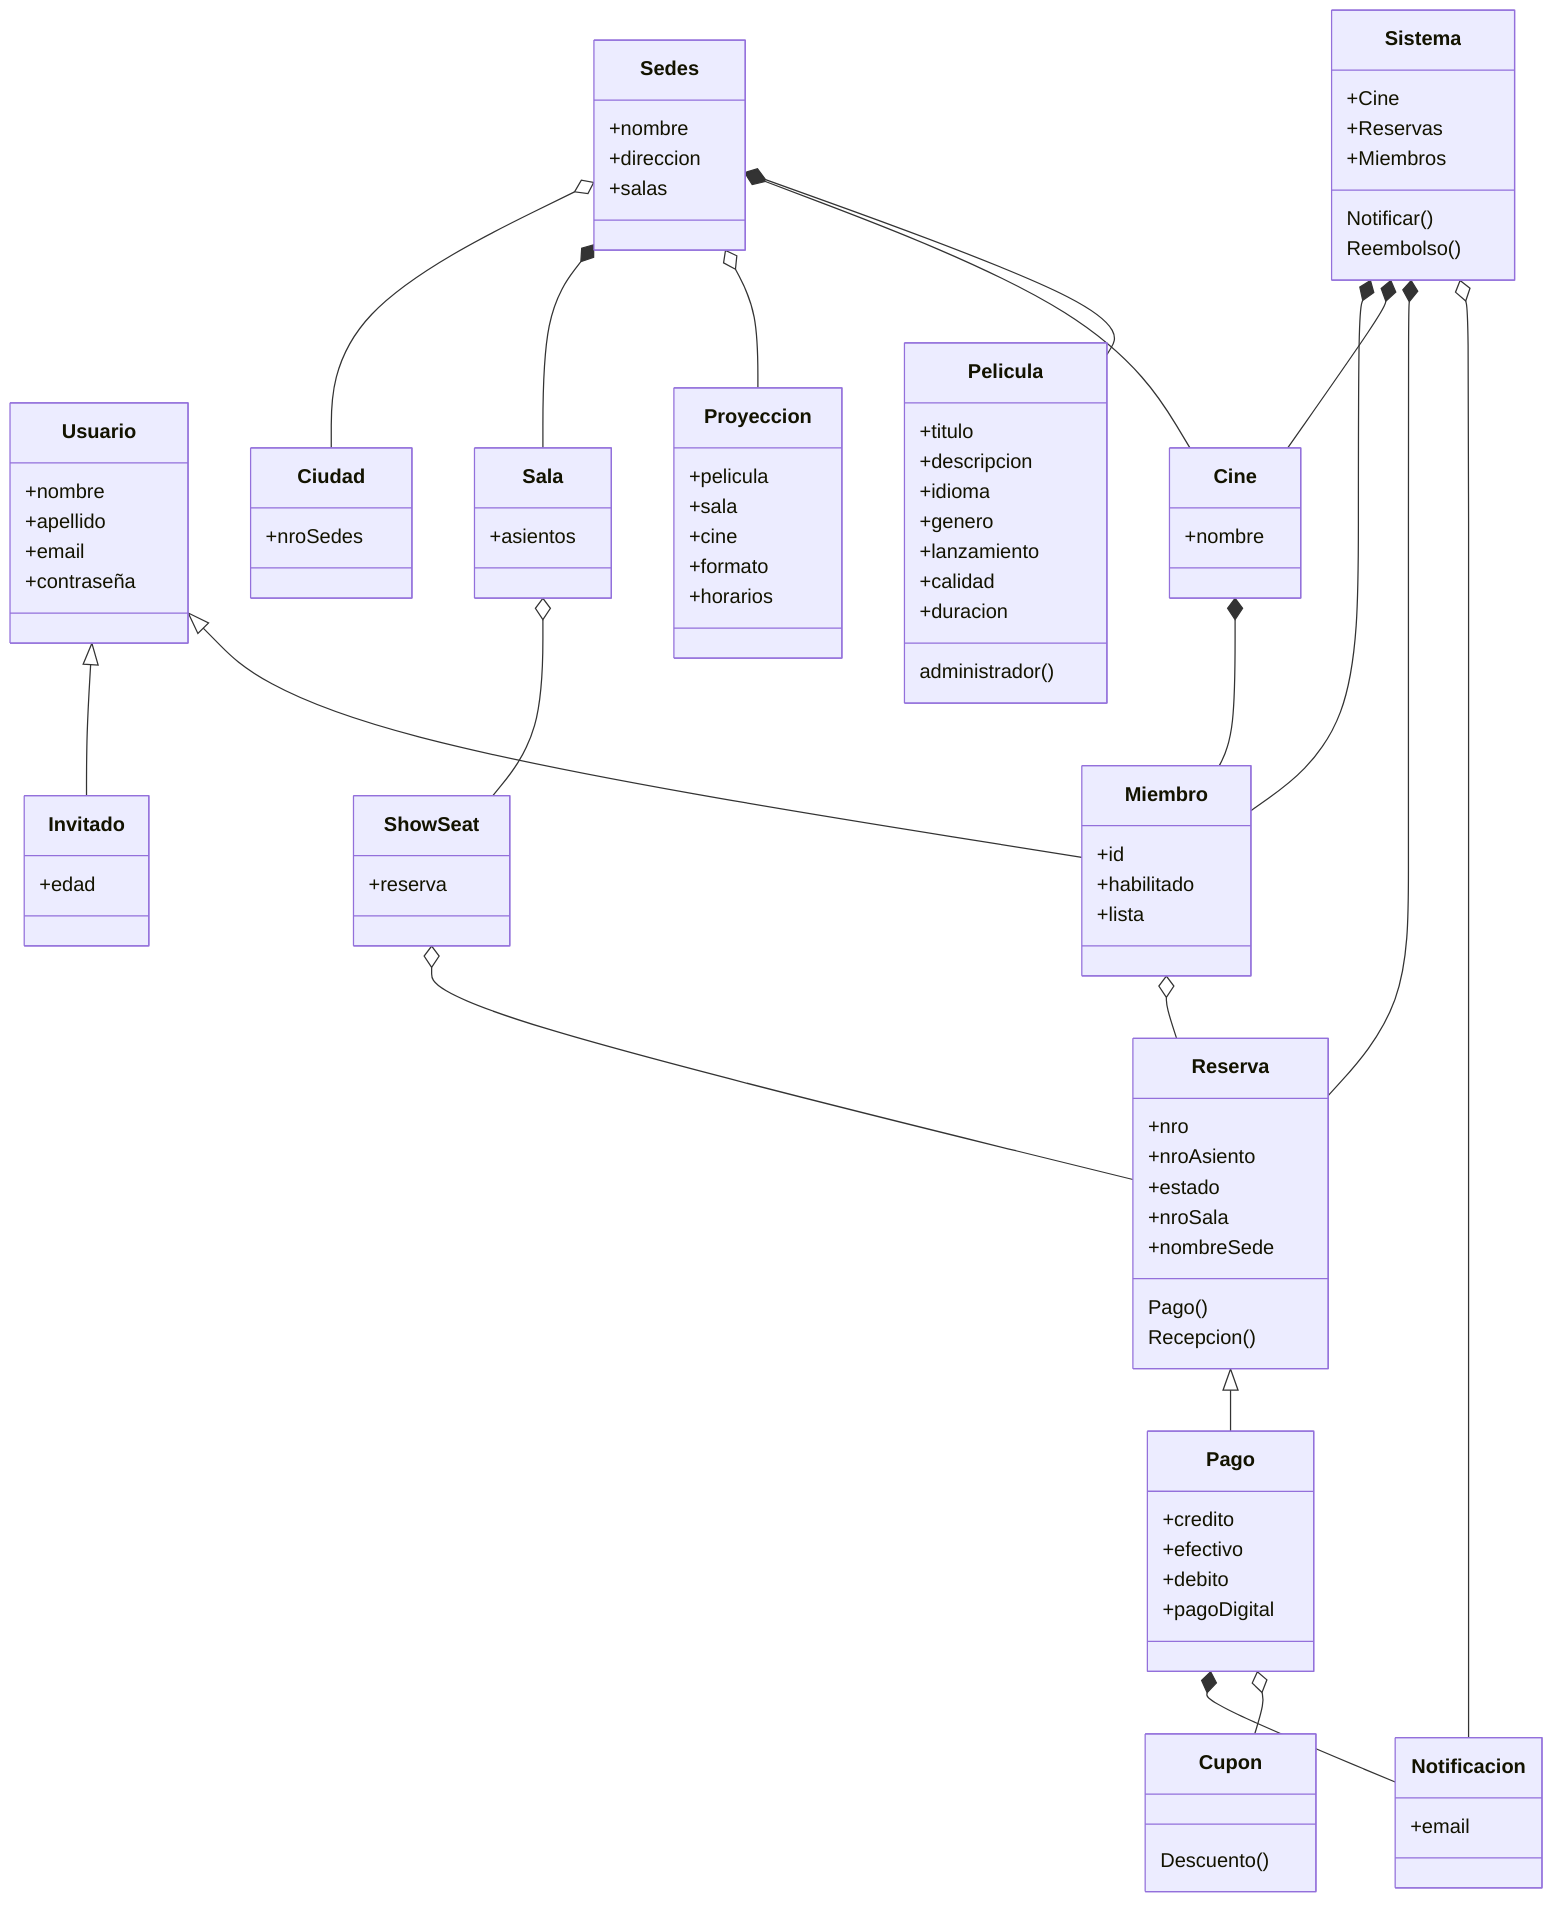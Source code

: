classDiagram

class Miembro
Miembro: +id
Miembro: +habilitado
Miembro: +lista  

Miembro o-- Reserva
Reserva <|-- Pago

class Usuario
Usuario: +nombre
Usuario: +apellido
Usuario: +email
Usuario: +contraseña

Usuario <|-- Miembro
Usuario <|-- Invitado

class Invitado
Invitado: +edad

class Cine
Cine: +nombre

Sedes *-- Pelicula
Cine *-- Miembro

class Sedes
Sedes: +nombre
Sedes: +direccion
Sedes: +salas
Sedes *-- Cine


class Ciudad
Ciudad: +nroSedes

class Pelicula 
Pelicula: +titulo
Pelicula: +descripcion
Pelicula: +idioma
Pelicula: +genero
Pelicula: +lanzamiento
Pelicula: +calidad
Pelicula: +duracion
Pelicula: administrador()


Sedes o-- Proyeccion

Sedes *-- Sala

Sala o-- ShowSeat
Sedes o-- Ciudad

class Proyeccion
Proyeccion: +pelicula
Proyeccion: +sala
Proyeccion: +cine
Proyeccion: +formato
Proyeccion: +horarios

class Sala
Sala: +asientos


class ShowSeat
ShowSeat: +reserva
ShowSeat o-- Reserva

class Reserva
Reserva: +nro
Reserva: +nroAsiento
Reserva: +estado
Reserva: +nroSala
Reserva: +nombreSede
Reserva: Pago()
Reserva: Recepcion()

class Sistema
Sistema: Notificar()
Sistema: +Cine
Sistema: +Reservas
Sistema: +Miembros
Sistema: Reembolso()

Sistema o-- Notificacion
Sistema *-- Reserva
Sistema *-- Cine
Sistema *-- Miembro

class Pago
Pago: +credito
Pago: +efectivo
Pago: +debito
Pago: +pagoDigital

class Cupon
Cupon: Descuento()
Pago o-- Cupon


Pago *-- Notificacion

class Notificacion
Notificacion: +email